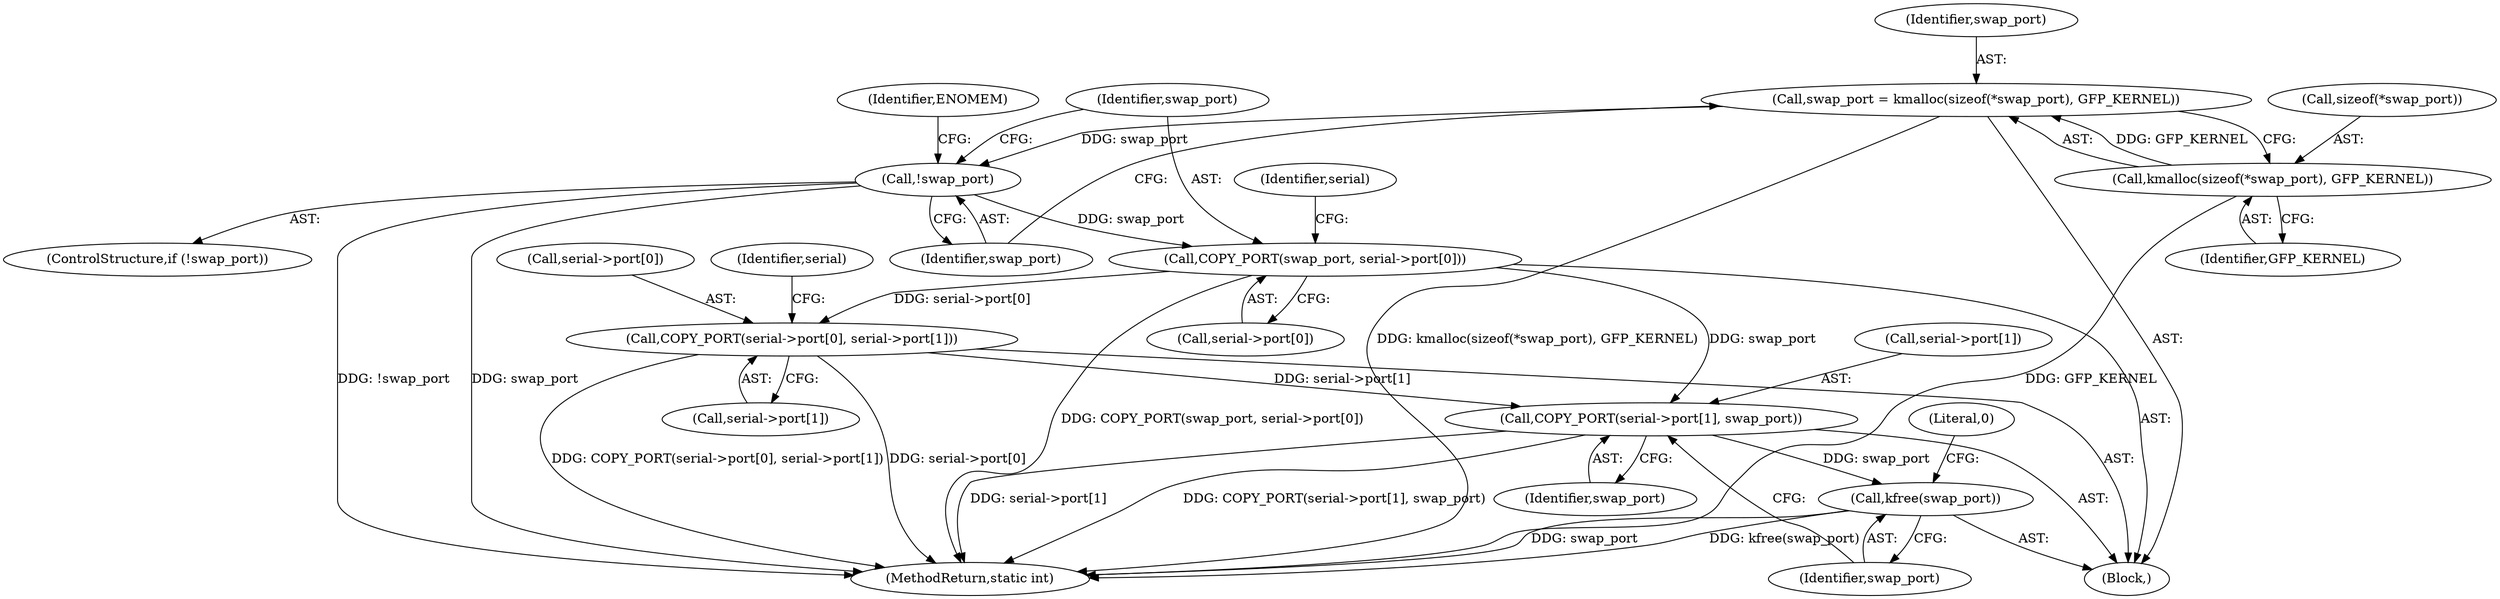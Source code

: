digraph "0_linux_cac9b50b0d75a1d50d6c056ff65c005f3224c8e0@API" {
"1000265" [label="(Call,swap_port = kmalloc(sizeof(*swap_port), GFP_KERNEL))"];
"1000267" [label="(Call,kmalloc(sizeof(*swap_port), GFP_KERNEL))"];
"1000273" [label="(Call,!swap_port)"];
"1000278" [label="(Call,COPY_PORT(swap_port, serial->port[0]))"];
"1000285" [label="(Call,COPY_PORT(serial->port[0], serial->port[1]))"];
"1000296" [label="(Call,COPY_PORT(serial->port[1], swap_port))"];
"1000303" [label="(Call,kfree(swap_port))"];
"1000306" [label="(Literal,0)"];
"1000104" [label="(Block,)"];
"1000277" [label="(Identifier,ENOMEM)"];
"1000288" [label="(Identifier,serial)"];
"1000296" [label="(Call,COPY_PORT(serial->port[1], swap_port))"];
"1000274" [label="(Identifier,swap_port)"];
"1000291" [label="(Call,serial->port[1])"];
"1000299" [label="(Identifier,serial)"];
"1000268" [label="(Call,sizeof(*swap_port))"];
"1000265" [label="(Call,swap_port = kmalloc(sizeof(*swap_port), GFP_KERNEL))"];
"1000303" [label="(Call,kfree(swap_port))"];
"1000266" [label="(Identifier,swap_port)"];
"1000271" [label="(Identifier,GFP_KERNEL)"];
"1000304" [label="(Identifier,swap_port)"];
"1000286" [label="(Call,serial->port[0])"];
"1000280" [label="(Call,serial->port[0])"];
"1000273" [label="(Call,!swap_port)"];
"1000307" [label="(MethodReturn,static int)"];
"1000267" [label="(Call,kmalloc(sizeof(*swap_port), GFP_KERNEL))"];
"1000285" [label="(Call,COPY_PORT(serial->port[0], serial->port[1]))"];
"1000302" [label="(Identifier,swap_port)"];
"1000297" [label="(Call,serial->port[1])"];
"1000272" [label="(ControlStructure,if (!swap_port))"];
"1000278" [label="(Call,COPY_PORT(swap_port, serial->port[0]))"];
"1000279" [label="(Identifier,swap_port)"];
"1000265" -> "1000104"  [label="AST: "];
"1000265" -> "1000267"  [label="CFG: "];
"1000266" -> "1000265"  [label="AST: "];
"1000267" -> "1000265"  [label="AST: "];
"1000274" -> "1000265"  [label="CFG: "];
"1000265" -> "1000307"  [label="DDG: kmalloc(sizeof(*swap_port), GFP_KERNEL)"];
"1000267" -> "1000265"  [label="DDG: GFP_KERNEL"];
"1000265" -> "1000273"  [label="DDG: swap_port"];
"1000267" -> "1000271"  [label="CFG: "];
"1000268" -> "1000267"  [label="AST: "];
"1000271" -> "1000267"  [label="AST: "];
"1000267" -> "1000307"  [label="DDG: GFP_KERNEL"];
"1000273" -> "1000272"  [label="AST: "];
"1000273" -> "1000274"  [label="CFG: "];
"1000274" -> "1000273"  [label="AST: "];
"1000277" -> "1000273"  [label="CFG: "];
"1000279" -> "1000273"  [label="CFG: "];
"1000273" -> "1000307"  [label="DDG: swap_port"];
"1000273" -> "1000307"  [label="DDG: !swap_port"];
"1000273" -> "1000278"  [label="DDG: swap_port"];
"1000278" -> "1000104"  [label="AST: "];
"1000278" -> "1000280"  [label="CFG: "];
"1000279" -> "1000278"  [label="AST: "];
"1000280" -> "1000278"  [label="AST: "];
"1000288" -> "1000278"  [label="CFG: "];
"1000278" -> "1000307"  [label="DDG: COPY_PORT(swap_port, serial->port[0])"];
"1000278" -> "1000285"  [label="DDG: serial->port[0]"];
"1000278" -> "1000296"  [label="DDG: swap_port"];
"1000285" -> "1000104"  [label="AST: "];
"1000285" -> "1000291"  [label="CFG: "];
"1000286" -> "1000285"  [label="AST: "];
"1000291" -> "1000285"  [label="AST: "];
"1000299" -> "1000285"  [label="CFG: "];
"1000285" -> "1000307"  [label="DDG: serial->port[0]"];
"1000285" -> "1000307"  [label="DDG: COPY_PORT(serial->port[0], serial->port[1])"];
"1000285" -> "1000296"  [label="DDG: serial->port[1]"];
"1000296" -> "1000104"  [label="AST: "];
"1000296" -> "1000302"  [label="CFG: "];
"1000297" -> "1000296"  [label="AST: "];
"1000302" -> "1000296"  [label="AST: "];
"1000304" -> "1000296"  [label="CFG: "];
"1000296" -> "1000307"  [label="DDG: COPY_PORT(serial->port[1], swap_port)"];
"1000296" -> "1000307"  [label="DDG: serial->port[1]"];
"1000296" -> "1000303"  [label="DDG: swap_port"];
"1000303" -> "1000104"  [label="AST: "];
"1000303" -> "1000304"  [label="CFG: "];
"1000304" -> "1000303"  [label="AST: "];
"1000306" -> "1000303"  [label="CFG: "];
"1000303" -> "1000307"  [label="DDG: kfree(swap_port)"];
"1000303" -> "1000307"  [label="DDG: swap_port"];
}
